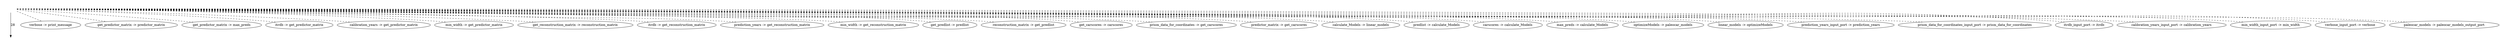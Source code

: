 
    digraph{
    rankdir=TB
    
        subgraph cluster_0 {
                    style=filled;
                    color=transparent;
                    node [shape = none, label = ""];
                    e0 -> e0_end [ ""="", minlen=2, label=28 ];
        };
n1 [ label="verbose -> print_message"];
e0 -> n1 [dir=none, style=dashed];
n2 [ label="get_predictor_matrix -> predictor_matrix"];
e0 -> n2 [dir=none, style=dashed];
n3 [ label="get_predictor_matrix -> max_preds"];
e0 -> n3 [dir=none, style=dashed];
n4 [ label="itrdb -> get_predictor_matrix"];
e0 -> n4 [dir=none, style=dashed];
n5 [ label="calibration_years -> get_predictor_matrix"];
e0 -> n5 [dir=none, style=dashed];
n6 [ label="min_width -> get_predictor_matrix"];
e0 -> n6 [dir=none, style=dashed];
n7 [ label="get_reconstruction_matrix -> reconstruction_matrix"];
e0 -> n7 [dir=none, style=dashed];
n8 [ label="itrdb -> get_reconstruction_matrix"];
e0 -> n8 [dir=none, style=dashed];
n9 [ label="prediction_years -> get_reconstruction_matrix"];
e0 -> n9 [dir=none, style=dashed];
n10 [ label="min_width -> get_reconstruction_matrix"];
e0 -> n10 [dir=none, style=dashed];
n11 [ label="get_predlist -> predlist"];
e0 -> n11 [dir=none, style=dashed];
n12 [ label="reconstruction_matrix -> get_predlist"];
e0 -> n12 [dir=none, style=dashed];
n13 [ label="get_carscores -> carscores"];
e0 -> n13 [dir=none, style=dashed];
n14 [ label="prism_data_for_coordinates -> get_carscores"];
e0 -> n14 [dir=none, style=dashed];
n15 [ label="predictor_matrix -> get_carscores"];
e0 -> n15 [dir=none, style=dashed];
n16 [ label="calculate_Models -> linear_models"];
e0 -> n16 [dir=none, style=dashed];
n17 [ label="predlist -> calculate_Models"];
e0 -> n17 [dir=none, style=dashed];
n18 [ label="carscores -> calculate_Models"];
e0 -> n18 [dir=none, style=dashed];
n19 [ label="max_preds -> calculate_Models"];
e0 -> n19 [dir=none, style=dashed];
n20 [ label="optimizeModels -> paleocar_models"];
e0 -> n20 [dir=none, style=dashed];
n21 [ label="linear_models -> optimizeModels"];
e0 -> n21 [dir=none, style=dashed];
n22 [ label="prediction_years_input_port -> prediction_years"];
e0 -> n22 [dir=none, style=dashed];
n23 [ label="prism_data_for_coordinates_input_port -> prism_data_for_coordinates"];
e0 -> n23 [dir=none, style=dashed];
n24 [ label="itrdb_input_port -> itrdb"];
e0 -> n24 [dir=none, style=dashed];
n25 [ label="calibration_years_input_port -> calibration_years"];
e0 -> n25 [dir=none, style=dashed];
n26 [ label="min_width_input_port -> min_width"];
e0 -> n26 [dir=none, style=dashed];
n27 [ label="verbose_input_port -> verbose"];
e0 -> n27 [dir=none, style=dashed];
n28 [ label="paleocar_models -> paleocar_models_output_port"];
e0 -> n28 [dir=none, style=dashed];

    }
            